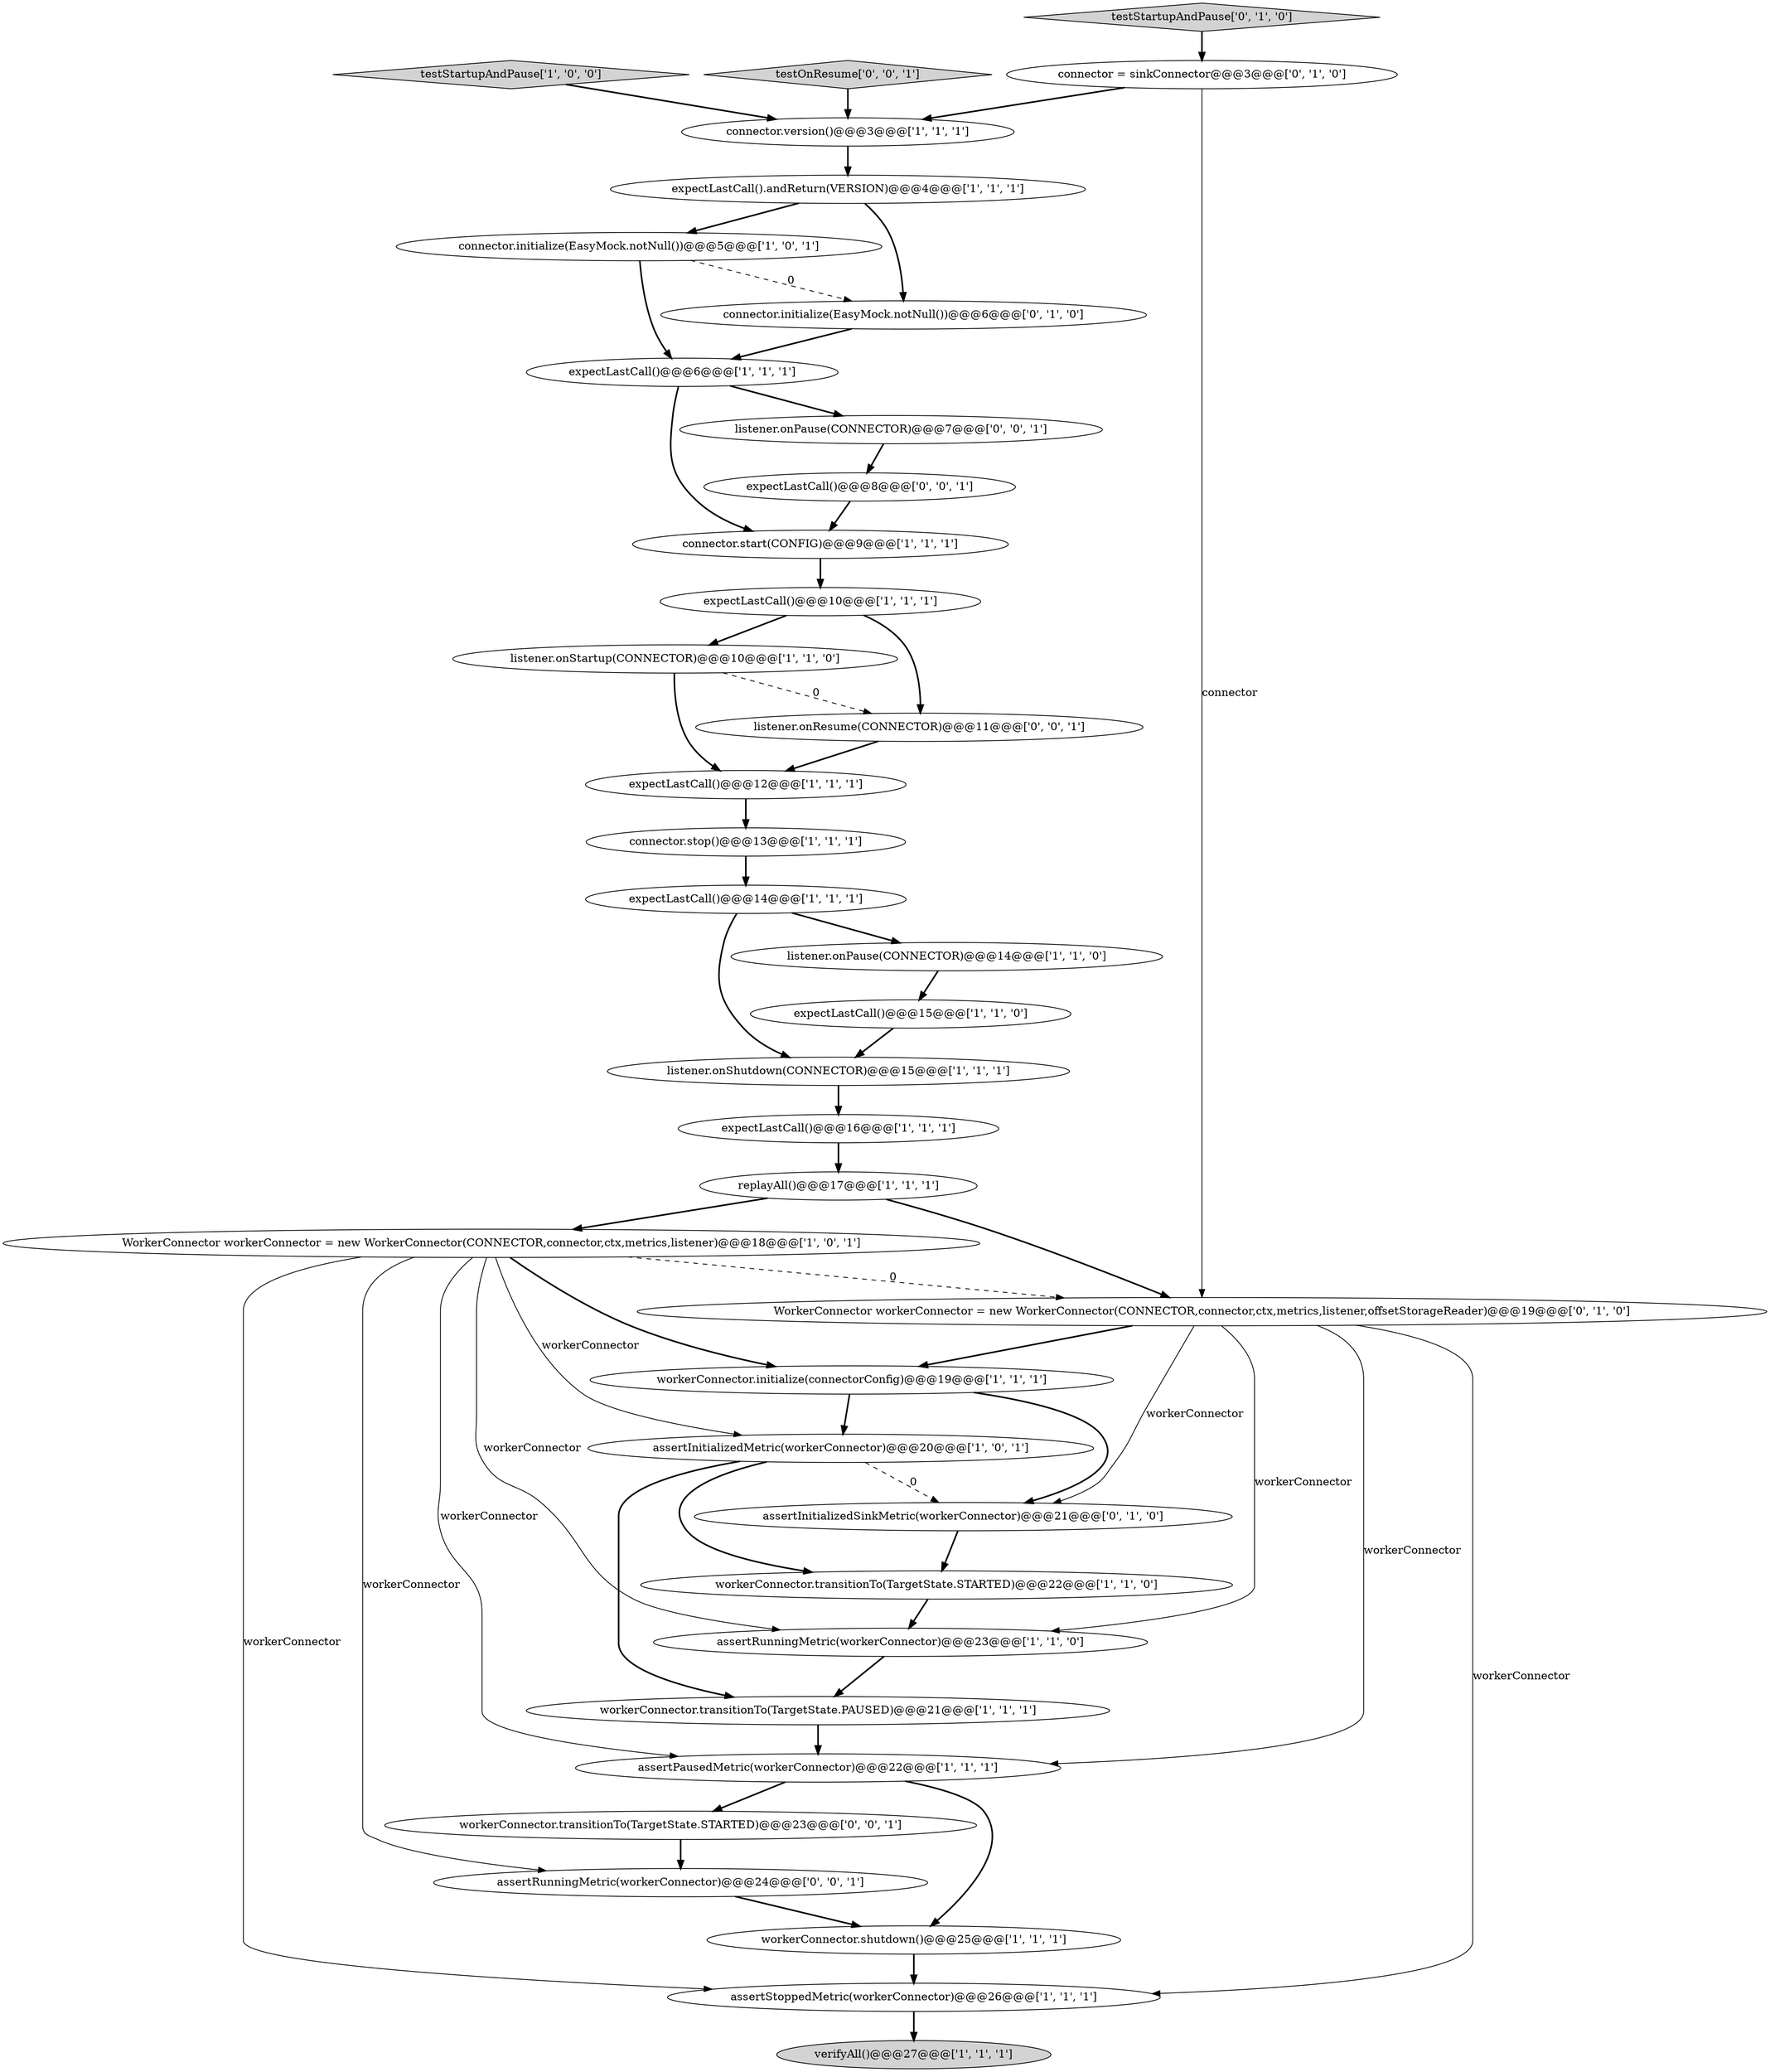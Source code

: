 digraph {
4 [style = filled, label = "connector.start(CONFIG)@@@9@@@['1', '1', '1']", fillcolor = white, shape = ellipse image = "AAA0AAABBB1BBB"];
8 [style = filled, label = "assertRunningMetric(workerConnector)@@@23@@@['1', '1', '0']", fillcolor = white, shape = ellipse image = "AAA0AAABBB1BBB"];
9 [style = filled, label = "expectLastCall()@@@14@@@['1', '1', '1']", fillcolor = white, shape = ellipse image = "AAA0AAABBB1BBB"];
18 [style = filled, label = "expectLastCall()@@@10@@@['1', '1', '1']", fillcolor = white, shape = ellipse image = "AAA0AAABBB1BBB"];
33 [style = filled, label = "expectLastCall()@@@8@@@['0', '0', '1']", fillcolor = white, shape = ellipse image = "AAA0AAABBB3BBB"];
25 [style = filled, label = "listener.onShutdown(CONNECTOR)@@@15@@@['1', '1', '1']", fillcolor = white, shape = ellipse image = "AAA0AAABBB1BBB"];
27 [style = filled, label = "WorkerConnector workerConnector = new WorkerConnector(CONNECTOR,connector,ctx,metrics,listener,offsetStorageReader)@@@19@@@['0', '1', '0']", fillcolor = white, shape = ellipse image = "AAA1AAABBB2BBB"];
34 [style = filled, label = "listener.onPause(CONNECTOR)@@@7@@@['0', '0', '1']", fillcolor = white, shape = ellipse image = "AAA0AAABBB3BBB"];
5 [style = filled, label = "replayAll()@@@17@@@['1', '1', '1']", fillcolor = white, shape = ellipse image = "AAA0AAABBB1BBB"];
28 [style = filled, label = "assertInitializedSinkMetric(workerConnector)@@@21@@@['0', '1', '0']", fillcolor = white, shape = ellipse image = "AAA1AAABBB2BBB"];
20 [style = filled, label = "assertStoppedMetric(workerConnector)@@@26@@@['1', '1', '1']", fillcolor = white, shape = ellipse image = "AAA0AAABBB1BBB"];
22 [style = filled, label = "expectLastCall().andReturn(VERSION)@@@4@@@['1', '1', '1']", fillcolor = white, shape = ellipse image = "AAA0AAABBB1BBB"];
17 [style = filled, label = "connector.initialize(EasyMock.notNull())@@@5@@@['1', '0', '1']", fillcolor = white, shape = ellipse image = "AAA0AAABBB1BBB"];
0 [style = filled, label = "assertInitializedMetric(workerConnector)@@@20@@@['1', '0', '1']", fillcolor = white, shape = ellipse image = "AAA0AAABBB1BBB"];
1 [style = filled, label = "connector.version()@@@3@@@['1', '1', '1']", fillcolor = white, shape = ellipse image = "AAA0AAABBB1BBB"];
6 [style = filled, label = "listener.onStartup(CONNECTOR)@@@10@@@['1', '1', '0']", fillcolor = white, shape = ellipse image = "AAA0AAABBB1BBB"];
26 [style = filled, label = "connector.initialize(EasyMock.notNull())@@@6@@@['0', '1', '0']", fillcolor = white, shape = ellipse image = "AAA1AAABBB2BBB"];
29 [style = filled, label = "testStartupAndPause['0', '1', '0']", fillcolor = lightgray, shape = diamond image = "AAA0AAABBB2BBB"];
36 [style = filled, label = "listener.onResume(CONNECTOR)@@@11@@@['0', '0', '1']", fillcolor = white, shape = ellipse image = "AAA0AAABBB3BBB"];
10 [style = filled, label = "expectLastCall()@@@6@@@['1', '1', '1']", fillcolor = white, shape = ellipse image = "AAA0AAABBB1BBB"];
31 [style = filled, label = "testOnResume['0', '0', '1']", fillcolor = lightgray, shape = diamond image = "AAA0AAABBB3BBB"];
16 [style = filled, label = "verifyAll()@@@27@@@['1', '1', '1']", fillcolor = lightgray, shape = ellipse image = "AAA0AAABBB1BBB"];
21 [style = filled, label = "testStartupAndPause['1', '0', '0']", fillcolor = lightgray, shape = diamond image = "AAA0AAABBB1BBB"];
12 [style = filled, label = "assertPausedMetric(workerConnector)@@@22@@@['1', '1', '1']", fillcolor = white, shape = ellipse image = "AAA0AAABBB1BBB"];
7 [style = filled, label = "WorkerConnector workerConnector = new WorkerConnector(CONNECTOR,connector,ctx,metrics,listener)@@@18@@@['1', '0', '1']", fillcolor = white, shape = ellipse image = "AAA0AAABBB1BBB"];
14 [style = filled, label = "workerConnector.transitionTo(TargetState.STARTED)@@@22@@@['1', '1', '0']", fillcolor = white, shape = ellipse image = "AAA0AAABBB1BBB"];
35 [style = filled, label = "workerConnector.transitionTo(TargetState.STARTED)@@@23@@@['0', '0', '1']", fillcolor = white, shape = ellipse image = "AAA0AAABBB3BBB"];
32 [style = filled, label = "assertRunningMetric(workerConnector)@@@24@@@['0', '0', '1']", fillcolor = white, shape = ellipse image = "AAA0AAABBB3BBB"];
30 [style = filled, label = "connector = sinkConnector@@@3@@@['0', '1', '0']", fillcolor = white, shape = ellipse image = "AAA1AAABBB2BBB"];
11 [style = filled, label = "connector.stop()@@@13@@@['1', '1', '1']", fillcolor = white, shape = ellipse image = "AAA0AAABBB1BBB"];
24 [style = filled, label = "listener.onPause(CONNECTOR)@@@14@@@['1', '1', '0']", fillcolor = white, shape = ellipse image = "AAA0AAABBB1BBB"];
3 [style = filled, label = "workerConnector.initialize(connectorConfig)@@@19@@@['1', '1', '1']", fillcolor = white, shape = ellipse image = "AAA0AAABBB1BBB"];
13 [style = filled, label = "expectLastCall()@@@15@@@['1', '1', '0']", fillcolor = white, shape = ellipse image = "AAA0AAABBB1BBB"];
2 [style = filled, label = "workerConnector.transitionTo(TargetState.PAUSED)@@@21@@@['1', '1', '1']", fillcolor = white, shape = ellipse image = "AAA0AAABBB1BBB"];
15 [style = filled, label = "workerConnector.shutdown()@@@25@@@['1', '1', '1']", fillcolor = white, shape = ellipse image = "AAA0AAABBB1BBB"];
19 [style = filled, label = "expectLastCall()@@@12@@@['1', '1', '1']", fillcolor = white, shape = ellipse image = "AAA0AAABBB1BBB"];
23 [style = filled, label = "expectLastCall()@@@16@@@['1', '1', '1']", fillcolor = white, shape = ellipse image = "AAA0AAABBB1BBB"];
29->30 [style = bold, label=""];
25->23 [style = bold, label=""];
27->8 [style = solid, label="workerConnector"];
24->13 [style = bold, label=""];
0->28 [style = dashed, label="0"];
31->1 [style = bold, label=""];
33->4 [style = bold, label=""];
20->16 [style = bold, label=""];
27->3 [style = bold, label=""];
36->19 [style = bold, label=""];
17->26 [style = dashed, label="0"];
13->25 [style = bold, label=""];
12->15 [style = bold, label=""];
17->10 [style = bold, label=""];
11->9 [style = bold, label=""];
34->33 [style = bold, label=""];
27->28 [style = solid, label="workerConnector"];
7->32 [style = solid, label="workerConnector"];
7->0 [style = solid, label="workerConnector"];
26->10 [style = bold, label=""];
22->17 [style = bold, label=""];
6->19 [style = bold, label=""];
35->32 [style = bold, label=""];
7->3 [style = bold, label=""];
7->8 [style = solid, label="workerConnector"];
9->24 [style = bold, label=""];
8->2 [style = bold, label=""];
22->26 [style = bold, label=""];
19->11 [style = bold, label=""];
7->20 [style = solid, label="workerConnector"];
30->27 [style = solid, label="connector"];
10->4 [style = bold, label=""];
27->12 [style = solid, label="workerConnector"];
3->0 [style = bold, label=""];
12->35 [style = bold, label=""];
6->36 [style = dashed, label="0"];
5->27 [style = bold, label=""];
23->5 [style = bold, label=""];
14->8 [style = bold, label=""];
15->20 [style = bold, label=""];
18->36 [style = bold, label=""];
21->1 [style = bold, label=""];
30->1 [style = bold, label=""];
0->2 [style = bold, label=""];
10->34 [style = bold, label=""];
1->22 [style = bold, label=""];
0->14 [style = bold, label=""];
28->14 [style = bold, label=""];
9->25 [style = bold, label=""];
3->28 [style = bold, label=""];
27->20 [style = solid, label="workerConnector"];
7->27 [style = dashed, label="0"];
32->15 [style = bold, label=""];
7->12 [style = solid, label="workerConnector"];
5->7 [style = bold, label=""];
18->6 [style = bold, label=""];
2->12 [style = bold, label=""];
4->18 [style = bold, label=""];
}
